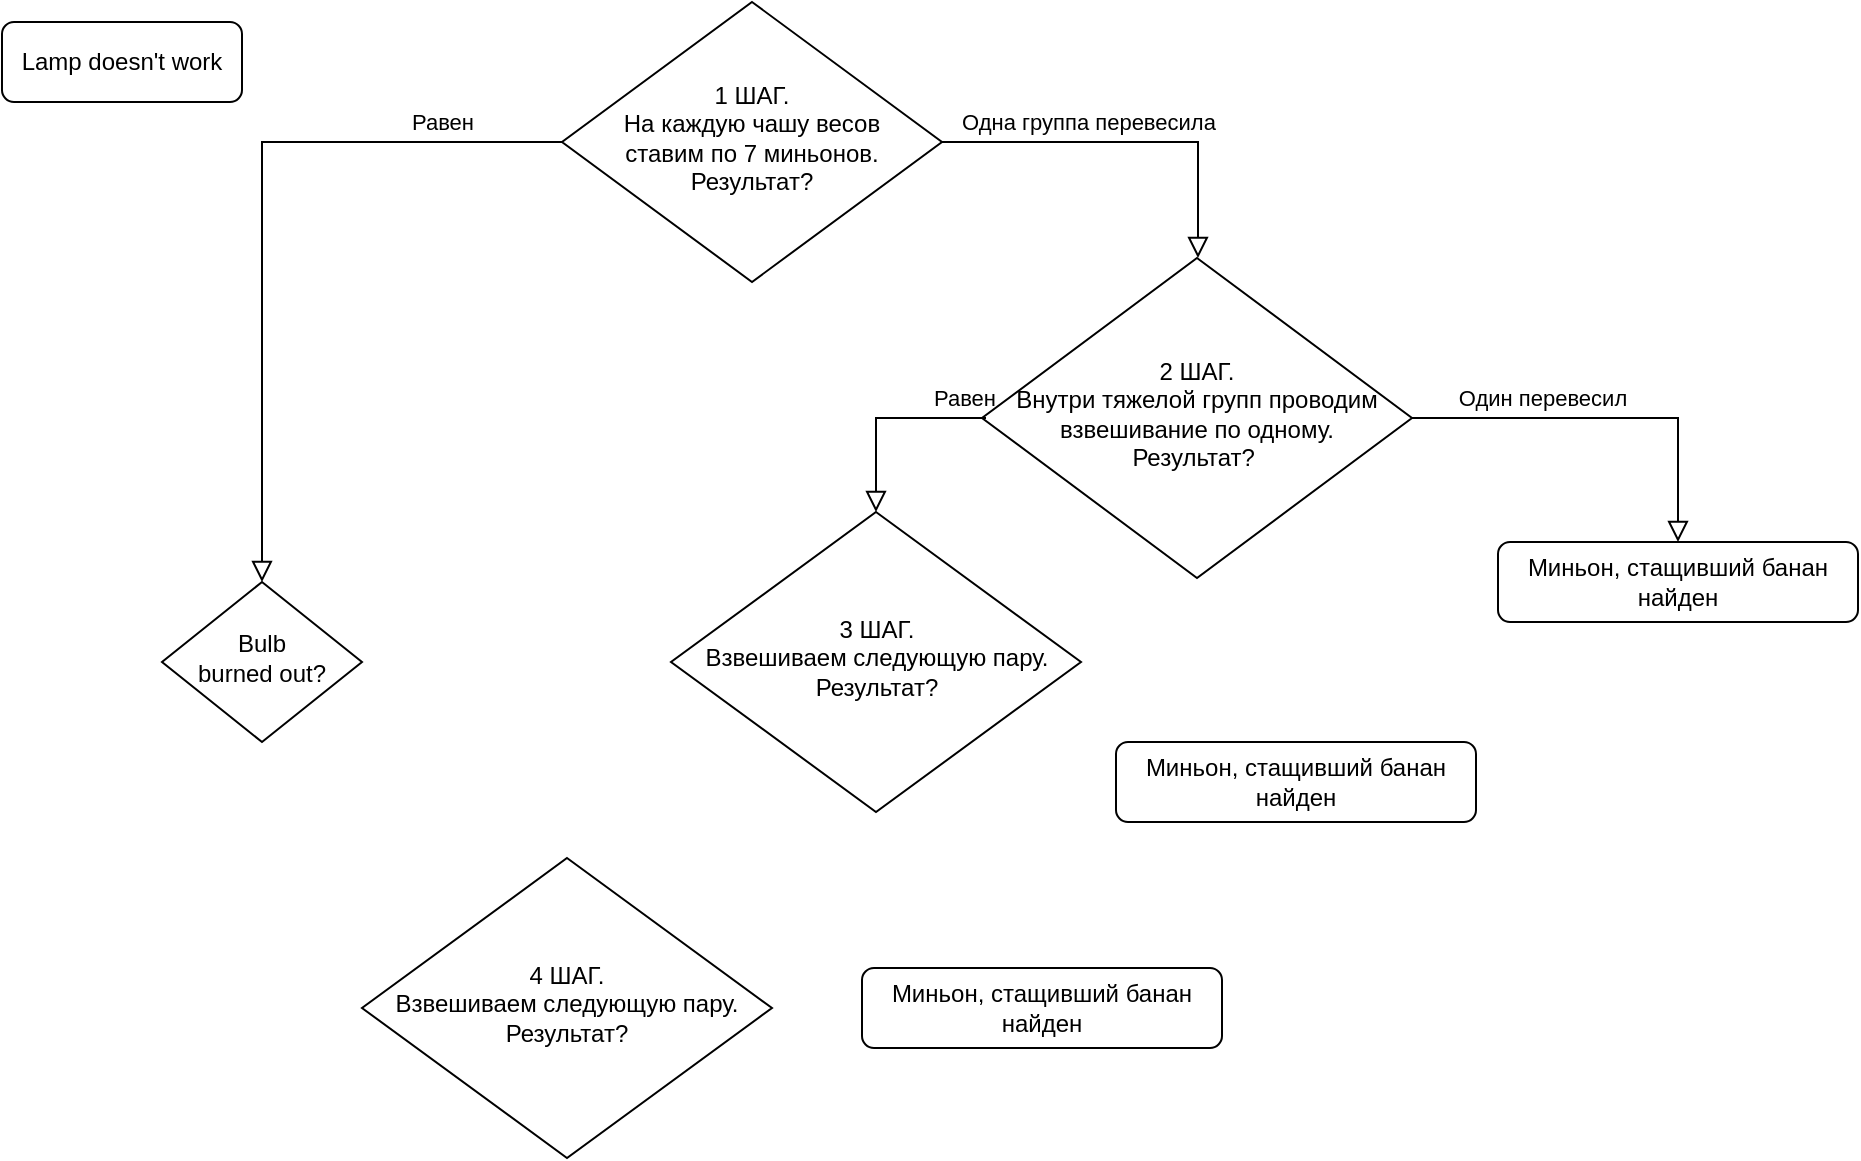 <mxfile version="22.0.2" type="github">
  <diagram id="C5RBs43oDa-KdzZeNtuy" name="Page-1">
    <mxGraphModel dx="576" dy="297" grid="1" gridSize="10" guides="1" tooltips="1" connect="1" arrows="1" fold="1" page="1" pageScale="1" pageWidth="827" pageHeight="1169" math="0" shadow="0">
      <root>
        <mxCell id="WIyWlLk6GJQsqaUBKTNV-0" />
        <mxCell id="WIyWlLk6GJQsqaUBKTNV-1" parent="WIyWlLk6GJQsqaUBKTNV-0" />
        <mxCell id="WIyWlLk6GJQsqaUBKTNV-3" value="Lamp doesn&#39;t work" style="rounded=1;whiteSpace=wrap;html=1;fontSize=12;glass=0;strokeWidth=1;shadow=0;" parent="WIyWlLk6GJQsqaUBKTNV-1" vertex="1">
          <mxGeometry x="90" y="92" width="120" height="40" as="geometry" />
        </mxCell>
        <mxCell id="WIyWlLk6GJQsqaUBKTNV-4" value="Равен" style="rounded=0;html=1;jettySize=auto;orthogonalLoop=1;fontSize=11;endArrow=block;endFill=0;endSize=8;strokeWidth=1;shadow=0;labelBackgroundColor=none;edgeStyle=orthogonalEdgeStyle;" parent="WIyWlLk6GJQsqaUBKTNV-1" source="WIyWlLk6GJQsqaUBKTNV-6" target="WIyWlLk6GJQsqaUBKTNV-10" edge="1">
          <mxGeometry x="-0.676" y="-10" relative="1" as="geometry">
            <mxPoint as="offset" />
          </mxGeometry>
        </mxCell>
        <mxCell id="WIyWlLk6GJQsqaUBKTNV-5" value="Одна группа перевесила" style="edgeStyle=orthogonalEdgeStyle;rounded=0;html=1;jettySize=auto;orthogonalLoop=1;fontSize=11;endArrow=block;endFill=0;endSize=8;strokeWidth=1;shadow=0;labelBackgroundColor=none;entryX=0.5;entryY=0;entryDx=0;entryDy=0;" parent="WIyWlLk6GJQsqaUBKTNV-1" source="WIyWlLk6GJQsqaUBKTNV-6" target="1htIa7qenggjRfEvTUBb-4" edge="1">
          <mxGeometry x="-0.222" y="10" relative="1" as="geometry">
            <mxPoint as="offset" />
            <mxPoint x="620" y="200" as="targetPoint" />
            <Array as="points">
              <mxPoint x="688" y="152" />
              <mxPoint x="688" y="210" />
            </Array>
          </mxGeometry>
        </mxCell>
        <mxCell id="WIyWlLk6GJQsqaUBKTNV-6" value="1 ШАГ. &lt;br&gt;На каждую чашу весов&lt;br&gt;ставим по 7 миньонов.&lt;br&gt;Результат?" style="rhombus;whiteSpace=wrap;html=1;shadow=0;fontFamily=Helvetica;fontSize=12;align=center;strokeWidth=1;spacing=6;spacingTop=-4;" parent="WIyWlLk6GJQsqaUBKTNV-1" vertex="1">
          <mxGeometry x="370" y="82" width="190" height="140" as="geometry" />
        </mxCell>
        <mxCell id="WIyWlLk6GJQsqaUBKTNV-10" value="Bulb&lt;br&gt;burned out?" style="rhombus;whiteSpace=wrap;html=1;shadow=0;fontFamily=Helvetica;fontSize=12;align=center;strokeWidth=1;spacing=6;spacingTop=-4;" parent="WIyWlLk6GJQsqaUBKTNV-1" vertex="1">
          <mxGeometry x="170" y="372" width="100" height="80" as="geometry" />
        </mxCell>
        <mxCell id="1htIa7qenggjRfEvTUBb-1" value="Миньон, стащивший банан найден" style="rounded=1;whiteSpace=wrap;html=1;fontSize=12;glass=0;strokeWidth=1;shadow=0;" vertex="1" parent="WIyWlLk6GJQsqaUBKTNV-1">
          <mxGeometry x="838" y="352" width="180" height="40" as="geometry" />
        </mxCell>
        <mxCell id="1htIa7qenggjRfEvTUBb-4" value="2 ШАГ.&lt;br style=&quot;border-color: var(--border-color);&quot;&gt;&lt;span style=&quot;border-color: var(--border-color);&quot;&gt;Внутри тяжелой групп проводим взвешивание по одному.&lt;br&gt;Результат?&amp;nbsp;&lt;/span&gt;" style="rhombus;whiteSpace=wrap;html=1;shadow=0;fontFamily=Helvetica;fontSize=12;align=center;strokeWidth=1;spacing=6;spacingTop=-4;" vertex="1" parent="WIyWlLk6GJQsqaUBKTNV-1">
          <mxGeometry x="580" y="210" width="215" height="160" as="geometry" />
        </mxCell>
        <mxCell id="1htIa7qenggjRfEvTUBb-5" value="Равен" style="rounded=0;html=1;jettySize=auto;orthogonalLoop=1;fontSize=11;endArrow=block;endFill=0;endSize=8;strokeWidth=1;shadow=0;labelBackgroundColor=none;edgeStyle=orthogonalEdgeStyle;exitX=0;exitY=0.5;exitDx=0;exitDy=0;entryX=0.5;entryY=0;entryDx=0;entryDy=0;" edge="1" parent="WIyWlLk6GJQsqaUBKTNV-1" target="1htIa7qenggjRfEvTUBb-7">
          <mxGeometry x="-0.771" y="-10" relative="1" as="geometry">
            <mxPoint as="offset" />
            <mxPoint x="582" y="290" as="sourcePoint" />
            <mxPoint x="527.565" y="336.25" as="targetPoint" />
            <Array as="points">
              <mxPoint x="527" y="290" />
            </Array>
          </mxGeometry>
        </mxCell>
        <mxCell id="1htIa7qenggjRfEvTUBb-6" value="Один перевесил" style="edgeStyle=orthogonalEdgeStyle;rounded=0;html=1;jettySize=auto;orthogonalLoop=1;fontSize=11;endArrow=block;endFill=0;endSize=8;strokeWidth=1;shadow=0;labelBackgroundColor=none;entryX=0.5;entryY=0;entryDx=0;entryDy=0;exitX=1;exitY=0.5;exitDx=0;exitDy=0;" edge="1" parent="WIyWlLk6GJQsqaUBKTNV-1" source="1htIa7qenggjRfEvTUBb-4" target="1htIa7qenggjRfEvTUBb-1">
          <mxGeometry x="-0.333" y="10" relative="1" as="geometry">
            <mxPoint as="offset" />
            <mxPoint x="795" y="280" as="sourcePoint" />
            <mxPoint x="928" y="338" as="targetPoint" />
            <Array as="points">
              <mxPoint x="928" y="290" />
            </Array>
          </mxGeometry>
        </mxCell>
        <mxCell id="1htIa7qenggjRfEvTUBb-7" value="3 ШАГ. &lt;br&gt;Взвешиваем следующую пару.&lt;br&gt;Результат?" style="rhombus;whiteSpace=wrap;html=1;shadow=0;fontFamily=Helvetica;fontSize=12;align=center;strokeWidth=1;spacing=6;spacingTop=-4;" vertex="1" parent="WIyWlLk6GJQsqaUBKTNV-1">
          <mxGeometry x="424.5" y="337" width="205" height="150" as="geometry" />
        </mxCell>
        <mxCell id="1htIa7qenggjRfEvTUBb-8" value="4 ШАГ. &lt;br&gt;Взвешиваем следующую пару.&lt;br&gt;Результат?" style="rhombus;whiteSpace=wrap;html=1;shadow=0;fontFamily=Helvetica;fontSize=12;align=center;strokeWidth=1;spacing=6;spacingTop=-4;" vertex="1" parent="WIyWlLk6GJQsqaUBKTNV-1">
          <mxGeometry x="270" y="510" width="205" height="150" as="geometry" />
        </mxCell>
        <mxCell id="1htIa7qenggjRfEvTUBb-9" value="Миньон, стащивший банан найден" style="rounded=1;whiteSpace=wrap;html=1;fontSize=12;glass=0;strokeWidth=1;shadow=0;" vertex="1" parent="WIyWlLk6GJQsqaUBKTNV-1">
          <mxGeometry x="647" y="452" width="180" height="40" as="geometry" />
        </mxCell>
        <mxCell id="1htIa7qenggjRfEvTUBb-10" value="Миньон, стащивший банан найден" style="rounded=1;whiteSpace=wrap;html=1;fontSize=12;glass=0;strokeWidth=1;shadow=0;" vertex="1" parent="WIyWlLk6GJQsqaUBKTNV-1">
          <mxGeometry x="520" y="565" width="180" height="40" as="geometry" />
        </mxCell>
      </root>
    </mxGraphModel>
  </diagram>
</mxfile>
